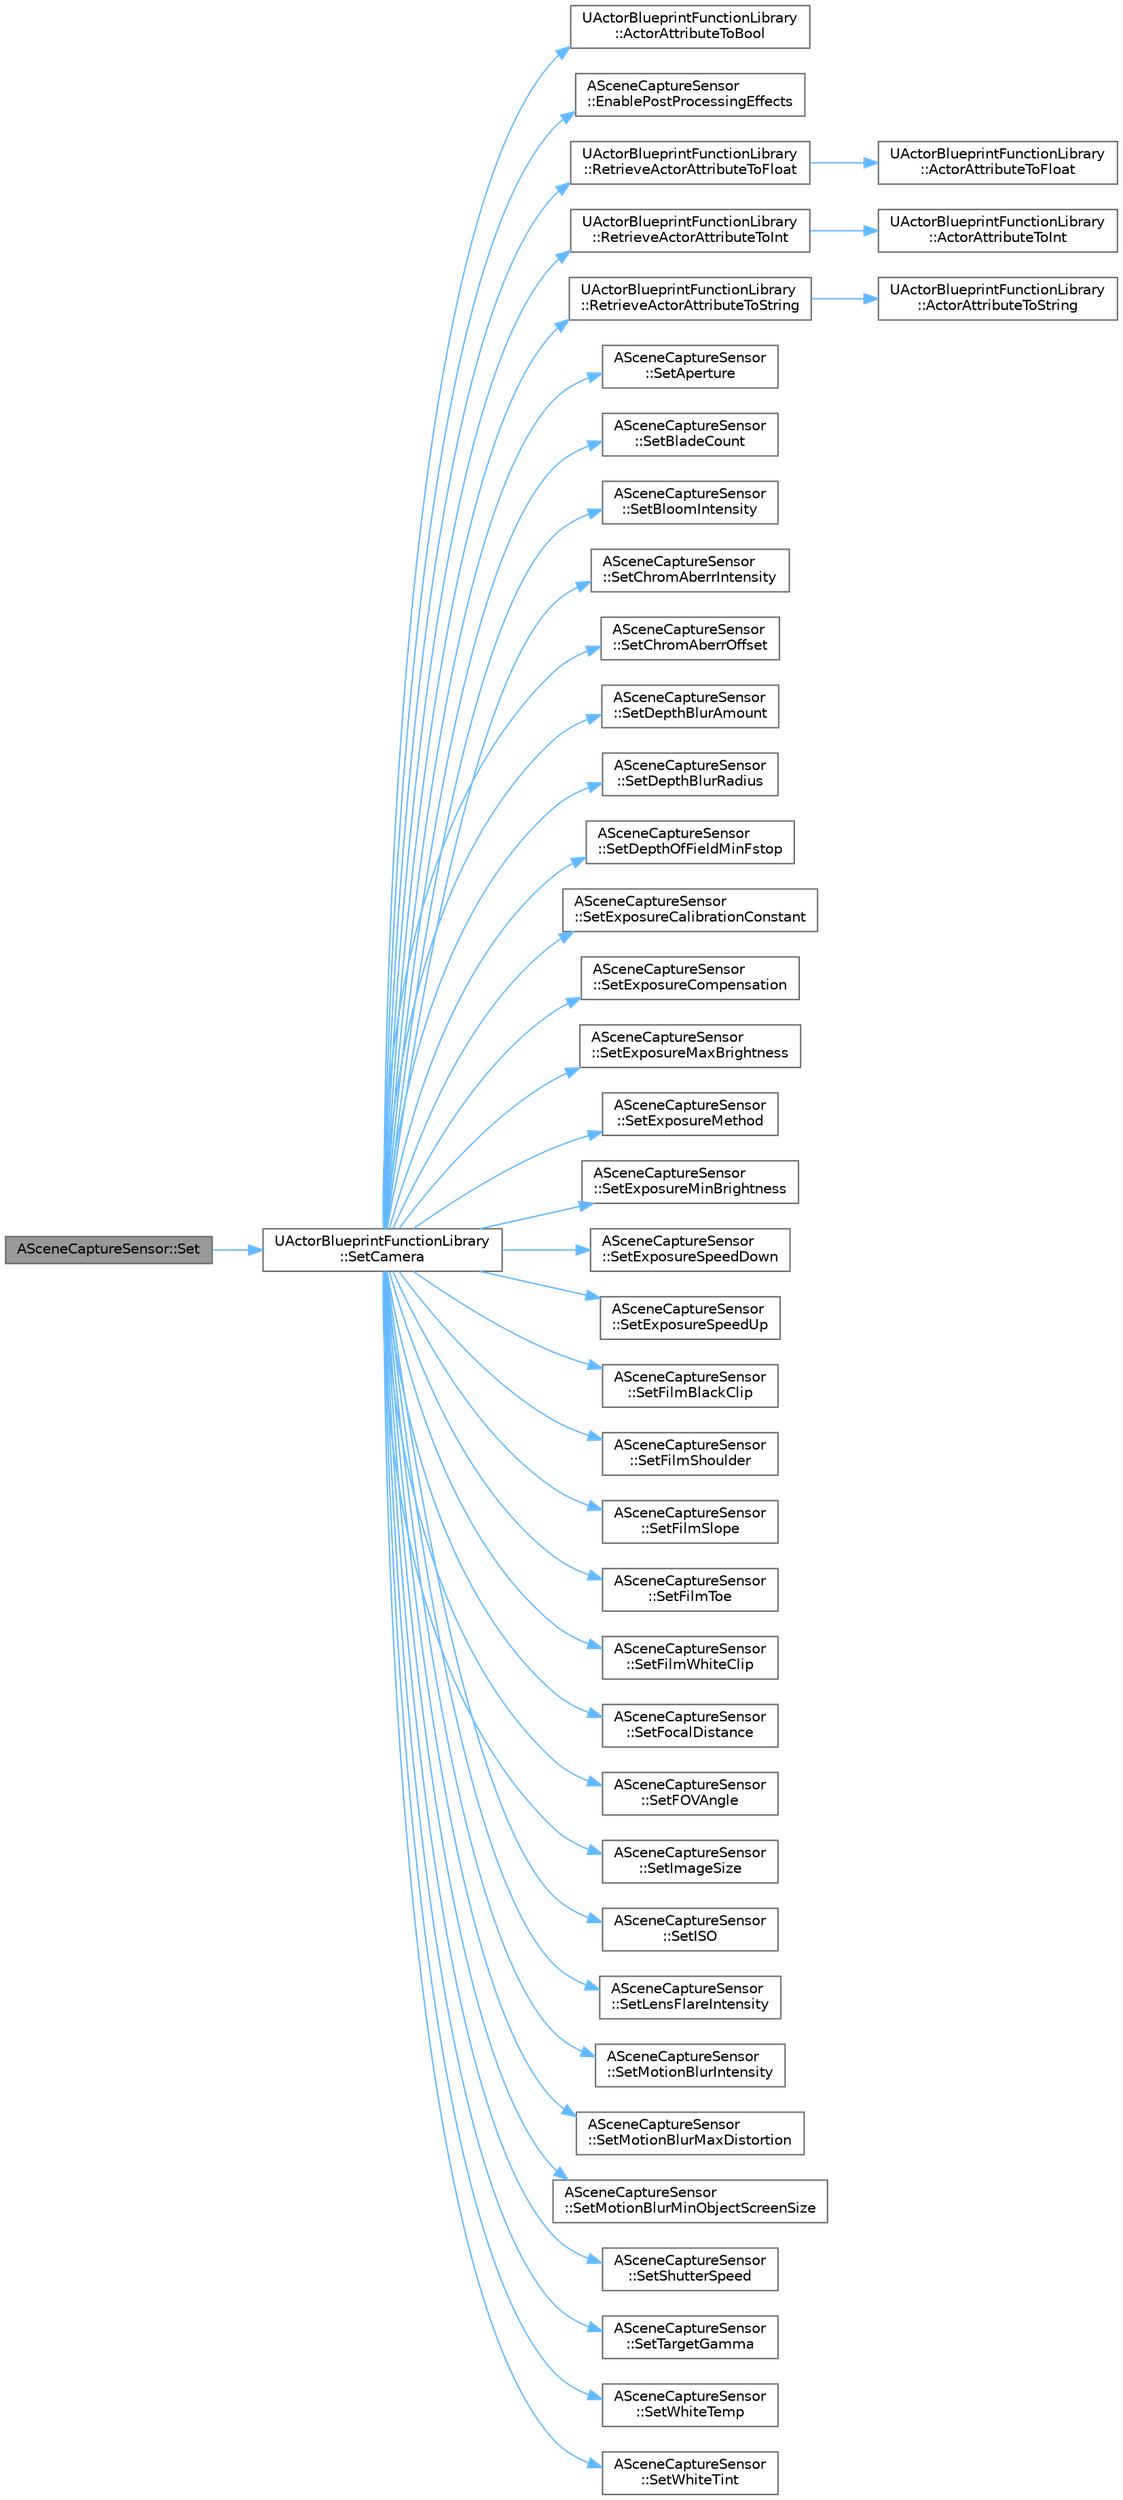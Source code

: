 digraph "ASceneCaptureSensor::Set"
{
 // INTERACTIVE_SVG=YES
 // LATEX_PDF_SIZE
  bgcolor="transparent";
  edge [fontname=Helvetica,fontsize=10,labelfontname=Helvetica,labelfontsize=10];
  node [fontname=Helvetica,fontsize=10,shape=box,height=0.2,width=0.4];
  rankdir="LR";
  Node1 [id="Node000001",label="ASceneCaptureSensor::Set",height=0.2,width=0.4,color="gray40", fillcolor="grey60", style="filled", fontcolor="black",tooltip=" "];
  Node1 -> Node2 [id="edge1_Node000001_Node000002",color="steelblue1",style="solid",tooltip=" "];
  Node2 [id="Node000002",label="UActorBlueprintFunctionLibrary\l::SetCamera",height=0.2,width=0.4,color="grey40", fillcolor="white", style="filled",URL="$dd/da3/classUActorBlueprintFunctionLibrary.html#a6a1fcb0b47cb61691281c6ca5693908f",tooltip=" "];
  Node2 -> Node3 [id="edge2_Node000002_Node000003",color="steelblue1",style="solid",tooltip=" "];
  Node3 [id="Node000003",label="UActorBlueprintFunctionLibrary\l::ActorAttributeToBool",height=0.2,width=0.4,color="grey40", fillcolor="white", style="filled",URL="$dd/da3/classUActorBlueprintFunctionLibrary.html#a00e042d3bf321bb8a8a03df5609e9844",tooltip="============================================================================"];
  Node2 -> Node4 [id="edge3_Node000002_Node000004",color="steelblue1",style="solid",tooltip=" "];
  Node4 [id="Node000004",label="ASceneCaptureSensor\l::EnablePostProcessingEffects",height=0.2,width=0.4,color="grey40", fillcolor="white", style="filled",URL="$d4/d60/classASceneCaptureSensor.html#a51eef5c2f2ca83760fcb1c1d795dc71c",tooltip=" "];
  Node2 -> Node5 [id="edge4_Node000002_Node000005",color="steelblue1",style="solid",tooltip=" "];
  Node5 [id="Node000005",label="UActorBlueprintFunctionLibrary\l::RetrieveActorAttributeToFloat",height=0.2,width=0.4,color="grey40", fillcolor="white", style="filled",URL="$dd/da3/classUActorBlueprintFunctionLibrary.html#a9df033f51ecd7f941548826451bddb74",tooltip=" "];
  Node5 -> Node6 [id="edge5_Node000005_Node000006",color="steelblue1",style="solid",tooltip=" "];
  Node6 [id="Node000006",label="UActorBlueprintFunctionLibrary\l::ActorAttributeToFloat",height=0.2,width=0.4,color="grey40", fillcolor="white", style="filled",URL="$dd/da3/classUActorBlueprintFunctionLibrary.html#a2705e7880e0aaf440b869e95732c841a",tooltip=" "];
  Node2 -> Node7 [id="edge6_Node000002_Node000007",color="steelblue1",style="solid",tooltip=" "];
  Node7 [id="Node000007",label="UActorBlueprintFunctionLibrary\l::RetrieveActorAttributeToInt",height=0.2,width=0.4,color="grey40", fillcolor="white", style="filled",URL="$dd/da3/classUActorBlueprintFunctionLibrary.html#a133abaff7dac1fe73845d942c9305427",tooltip=" "];
  Node7 -> Node8 [id="edge7_Node000007_Node000008",color="steelblue1",style="solid",tooltip=" "];
  Node8 [id="Node000008",label="UActorBlueprintFunctionLibrary\l::ActorAttributeToInt",height=0.2,width=0.4,color="grey40", fillcolor="white", style="filled",URL="$dd/da3/classUActorBlueprintFunctionLibrary.html#ac6896b87d5fb6381abeec9b2ce40b868",tooltip=" "];
  Node2 -> Node9 [id="edge8_Node000002_Node000009",color="steelblue1",style="solid",tooltip=" "];
  Node9 [id="Node000009",label="UActorBlueprintFunctionLibrary\l::RetrieveActorAttributeToString",height=0.2,width=0.4,color="grey40", fillcolor="white", style="filled",URL="$dd/da3/classUActorBlueprintFunctionLibrary.html#a7b7a13caca875b188c8eb5106e9a36ad",tooltip=" "];
  Node9 -> Node10 [id="edge9_Node000009_Node000010",color="steelblue1",style="solid",tooltip=" "];
  Node10 [id="Node000010",label="UActorBlueprintFunctionLibrary\l::ActorAttributeToString",height=0.2,width=0.4,color="grey40", fillcolor="white", style="filled",URL="$dd/da3/classUActorBlueprintFunctionLibrary.html#a89e9c596e2e9b14f14f6448123e11dfd",tooltip=" "];
  Node2 -> Node11 [id="edge10_Node000002_Node000011",color="steelblue1",style="solid",tooltip=" "];
  Node11 [id="Node000011",label="ASceneCaptureSensor\l::SetAperture",height=0.2,width=0.4,color="grey40", fillcolor="white", style="filled",URL="$d4/d60/classASceneCaptureSensor.html#a4e1ff02d966ebc513dc893d54599961b",tooltip=" "];
  Node2 -> Node12 [id="edge11_Node000002_Node000012",color="steelblue1",style="solid",tooltip=" "];
  Node12 [id="Node000012",label="ASceneCaptureSensor\l::SetBladeCount",height=0.2,width=0.4,color="grey40", fillcolor="white", style="filled",URL="$d4/d60/classASceneCaptureSensor.html#a7857bddac2266f0da47365196c53c25b",tooltip=" "];
  Node2 -> Node13 [id="edge12_Node000002_Node000013",color="steelblue1",style="solid",tooltip=" "];
  Node13 [id="Node000013",label="ASceneCaptureSensor\l::SetBloomIntensity",height=0.2,width=0.4,color="grey40", fillcolor="white", style="filled",URL="$d4/d60/classASceneCaptureSensor.html#a89ae32a9801775edf165e37b875218dd",tooltip=" "];
  Node2 -> Node14 [id="edge13_Node000002_Node000014",color="steelblue1",style="solid",tooltip=" "];
  Node14 [id="Node000014",label="ASceneCaptureSensor\l::SetChromAberrIntensity",height=0.2,width=0.4,color="grey40", fillcolor="white", style="filled",URL="$d4/d60/classASceneCaptureSensor.html#a0e438b07f25707c01ddecbefc6894044",tooltip=" "];
  Node2 -> Node15 [id="edge14_Node000002_Node000015",color="steelblue1",style="solid",tooltip=" "];
  Node15 [id="Node000015",label="ASceneCaptureSensor\l::SetChromAberrOffset",height=0.2,width=0.4,color="grey40", fillcolor="white", style="filled",URL="$d4/d60/classASceneCaptureSensor.html#a6386cebd52ef9a8317104b45557a842a",tooltip=" "];
  Node2 -> Node16 [id="edge15_Node000002_Node000016",color="steelblue1",style="solid",tooltip=" "];
  Node16 [id="Node000016",label="ASceneCaptureSensor\l::SetDepthBlurAmount",height=0.2,width=0.4,color="grey40", fillcolor="white", style="filled",URL="$d4/d60/classASceneCaptureSensor.html#a371890bc959b7a17e89f63fe092aa384",tooltip=" "];
  Node2 -> Node17 [id="edge16_Node000002_Node000017",color="steelblue1",style="solid",tooltip=" "];
  Node17 [id="Node000017",label="ASceneCaptureSensor\l::SetDepthBlurRadius",height=0.2,width=0.4,color="grey40", fillcolor="white", style="filled",URL="$d4/d60/classASceneCaptureSensor.html#a5db67c31e1fd7b54bf1bac83c82be809",tooltip=" "];
  Node2 -> Node18 [id="edge17_Node000002_Node000018",color="steelblue1",style="solid",tooltip=" "];
  Node18 [id="Node000018",label="ASceneCaptureSensor\l::SetDepthOfFieldMinFstop",height=0.2,width=0.4,color="grey40", fillcolor="white", style="filled",URL="$d4/d60/classASceneCaptureSensor.html#aa1a4826f634a826306c559721369dce5",tooltip=" "];
  Node2 -> Node19 [id="edge18_Node000002_Node000019",color="steelblue1",style="solid",tooltip=" "];
  Node19 [id="Node000019",label="ASceneCaptureSensor\l::SetExposureCalibrationConstant",height=0.2,width=0.4,color="grey40", fillcolor="white", style="filled",URL="$d4/d60/classASceneCaptureSensor.html#a4da2cae730604abdf22c90f5ad9e870c",tooltip=" "];
  Node2 -> Node20 [id="edge19_Node000002_Node000020",color="steelblue1",style="solid",tooltip=" "];
  Node20 [id="Node000020",label="ASceneCaptureSensor\l::SetExposureCompensation",height=0.2,width=0.4,color="grey40", fillcolor="white", style="filled",URL="$d4/d60/classASceneCaptureSensor.html#a3208a26b042f5ef3844711394fec5168",tooltip=" "];
  Node2 -> Node21 [id="edge20_Node000002_Node000021",color="steelblue1",style="solid",tooltip=" "];
  Node21 [id="Node000021",label="ASceneCaptureSensor\l::SetExposureMaxBrightness",height=0.2,width=0.4,color="grey40", fillcolor="white", style="filled",URL="$d4/d60/classASceneCaptureSensor.html#a37363cd4ee1c9a1ae730f47c52d30d3b",tooltip=" "];
  Node2 -> Node22 [id="edge21_Node000002_Node000022",color="steelblue1",style="solid",tooltip=" "];
  Node22 [id="Node000022",label="ASceneCaptureSensor\l::SetExposureMethod",height=0.2,width=0.4,color="grey40", fillcolor="white", style="filled",URL="$d4/d60/classASceneCaptureSensor.html#a0092efa6a6d8b9cea8209e37e2833456",tooltip=" "];
  Node2 -> Node23 [id="edge22_Node000002_Node000023",color="steelblue1",style="solid",tooltip=" "];
  Node23 [id="Node000023",label="ASceneCaptureSensor\l::SetExposureMinBrightness",height=0.2,width=0.4,color="grey40", fillcolor="white", style="filled",URL="$d4/d60/classASceneCaptureSensor.html#ae96ba3cd0251f12fd440234e42567be1",tooltip=" "];
  Node2 -> Node24 [id="edge23_Node000002_Node000024",color="steelblue1",style="solid",tooltip=" "];
  Node24 [id="Node000024",label="ASceneCaptureSensor\l::SetExposureSpeedDown",height=0.2,width=0.4,color="grey40", fillcolor="white", style="filled",URL="$d4/d60/classASceneCaptureSensor.html#ad10a04680838c365303d24dd0b089c75",tooltip=" "];
  Node2 -> Node25 [id="edge24_Node000002_Node000025",color="steelblue1",style="solid",tooltip=" "];
  Node25 [id="Node000025",label="ASceneCaptureSensor\l::SetExposureSpeedUp",height=0.2,width=0.4,color="grey40", fillcolor="white", style="filled",URL="$d4/d60/classASceneCaptureSensor.html#ae892fa77b7b2bfdbd109cf00d94186c2",tooltip=" "];
  Node2 -> Node26 [id="edge25_Node000002_Node000026",color="steelblue1",style="solid",tooltip=" "];
  Node26 [id="Node000026",label="ASceneCaptureSensor\l::SetFilmBlackClip",height=0.2,width=0.4,color="grey40", fillcolor="white", style="filled",URL="$d4/d60/classASceneCaptureSensor.html#a441631646c5ff1d3fc1d4e53556cbfef",tooltip=" "];
  Node2 -> Node27 [id="edge26_Node000002_Node000027",color="steelblue1",style="solid",tooltip=" "];
  Node27 [id="Node000027",label="ASceneCaptureSensor\l::SetFilmShoulder",height=0.2,width=0.4,color="grey40", fillcolor="white", style="filled",URL="$d4/d60/classASceneCaptureSensor.html#a2a11ba9dbbeaf667a9c8bbfb9e636d95",tooltip=" "];
  Node2 -> Node28 [id="edge27_Node000002_Node000028",color="steelblue1",style="solid",tooltip=" "];
  Node28 [id="Node000028",label="ASceneCaptureSensor\l::SetFilmSlope",height=0.2,width=0.4,color="grey40", fillcolor="white", style="filled",URL="$d4/d60/classASceneCaptureSensor.html#adc8e97722bafa96d9f6afa3f74963fa8",tooltip=" "];
  Node2 -> Node29 [id="edge28_Node000002_Node000029",color="steelblue1",style="solid",tooltip=" "];
  Node29 [id="Node000029",label="ASceneCaptureSensor\l::SetFilmToe",height=0.2,width=0.4,color="grey40", fillcolor="white", style="filled",URL="$d4/d60/classASceneCaptureSensor.html#ac880c85861188db5a74e31a2c7b0d78b",tooltip=" "];
  Node2 -> Node30 [id="edge29_Node000002_Node000030",color="steelblue1",style="solid",tooltip=" "];
  Node30 [id="Node000030",label="ASceneCaptureSensor\l::SetFilmWhiteClip",height=0.2,width=0.4,color="grey40", fillcolor="white", style="filled",URL="$d4/d60/classASceneCaptureSensor.html#a890a83168a175e4d5b107d184d946693",tooltip=" "];
  Node2 -> Node31 [id="edge30_Node000002_Node000031",color="steelblue1",style="solid",tooltip=" "];
  Node31 [id="Node000031",label="ASceneCaptureSensor\l::SetFocalDistance",height=0.2,width=0.4,color="grey40", fillcolor="white", style="filled",URL="$d4/d60/classASceneCaptureSensor.html#a5e1a81f56b420dfdffe88086cafe25e6",tooltip=" "];
  Node2 -> Node32 [id="edge31_Node000002_Node000032",color="steelblue1",style="solid",tooltip=" "];
  Node32 [id="Node000032",label="ASceneCaptureSensor\l::SetFOVAngle",height=0.2,width=0.4,color="grey40", fillcolor="white", style="filled",URL="$d4/d60/classASceneCaptureSensor.html#a009e958270035d4b1f23d346e1e234fe",tooltip=" "];
  Node2 -> Node33 [id="edge32_Node000002_Node000033",color="steelblue1",style="solid",tooltip=" "];
  Node33 [id="Node000033",label="ASceneCaptureSensor\l::SetImageSize",height=0.2,width=0.4,color="grey40", fillcolor="white", style="filled",URL="$d4/d60/classASceneCaptureSensor.html#a0b8ed817d3b5e42fe88cb13c1833ebcc",tooltip=" "];
  Node2 -> Node34 [id="edge33_Node000002_Node000034",color="steelblue1",style="solid",tooltip=" "];
  Node34 [id="Node000034",label="ASceneCaptureSensor\l::SetISO",height=0.2,width=0.4,color="grey40", fillcolor="white", style="filled",URL="$d4/d60/classASceneCaptureSensor.html#a1137aa045f29b0a14ab0e8d337c007fa",tooltip=" "];
  Node2 -> Node35 [id="edge34_Node000002_Node000035",color="steelblue1",style="solid",tooltip=" "];
  Node35 [id="Node000035",label="ASceneCaptureSensor\l::SetLensFlareIntensity",height=0.2,width=0.4,color="grey40", fillcolor="white", style="filled",URL="$d4/d60/classASceneCaptureSensor.html#a77cb49699e5cc2640000d9753650d204",tooltip=" "];
  Node2 -> Node36 [id="edge35_Node000002_Node000036",color="steelblue1",style="solid",tooltip=" "];
  Node36 [id="Node000036",label="ASceneCaptureSensor\l::SetMotionBlurIntensity",height=0.2,width=0.4,color="grey40", fillcolor="white", style="filled",URL="$d4/d60/classASceneCaptureSensor.html#a8a44f10a532be2d56e8a10c42aff6ef7",tooltip=" "];
  Node2 -> Node37 [id="edge36_Node000002_Node000037",color="steelblue1",style="solid",tooltip=" "];
  Node37 [id="Node000037",label="ASceneCaptureSensor\l::SetMotionBlurMaxDistortion",height=0.2,width=0.4,color="grey40", fillcolor="white", style="filled",URL="$d4/d60/classASceneCaptureSensor.html#a3717d837aa309c9bd45b596df0aa0dea",tooltip=" "];
  Node2 -> Node38 [id="edge37_Node000002_Node000038",color="steelblue1",style="solid",tooltip=" "];
  Node38 [id="Node000038",label="ASceneCaptureSensor\l::SetMotionBlurMinObjectScreenSize",height=0.2,width=0.4,color="grey40", fillcolor="white", style="filled",URL="$d4/d60/classASceneCaptureSensor.html#a154d46a3eb0c97974399c07ae44e603d",tooltip=" "];
  Node2 -> Node39 [id="edge38_Node000002_Node000039",color="steelblue1",style="solid",tooltip=" "];
  Node39 [id="Node000039",label="ASceneCaptureSensor\l::SetShutterSpeed",height=0.2,width=0.4,color="grey40", fillcolor="white", style="filled",URL="$d4/d60/classASceneCaptureSensor.html#a031568eac04003e2783eeae904fb892a",tooltip=" "];
  Node2 -> Node40 [id="edge39_Node000002_Node000040",color="steelblue1",style="solid",tooltip=" "];
  Node40 [id="Node000040",label="ASceneCaptureSensor\l::SetTargetGamma",height=0.2,width=0.4,color="grey40", fillcolor="white", style="filled",URL="$d4/d60/classASceneCaptureSensor.html#aa1049962606392f33d9feca6c55c10f3",tooltip=" "];
  Node2 -> Node41 [id="edge40_Node000002_Node000041",color="steelblue1",style="solid",tooltip=" "];
  Node41 [id="Node000041",label="ASceneCaptureSensor\l::SetWhiteTemp",height=0.2,width=0.4,color="grey40", fillcolor="white", style="filled",URL="$d4/d60/classASceneCaptureSensor.html#a436f082ff1b5b90f064e9b9dfa92bb92",tooltip=" "];
  Node2 -> Node42 [id="edge41_Node000002_Node000042",color="steelblue1",style="solid",tooltip=" "];
  Node42 [id="Node000042",label="ASceneCaptureSensor\l::SetWhiteTint",height=0.2,width=0.4,color="grey40", fillcolor="white", style="filled",URL="$d4/d60/classASceneCaptureSensor.html#abba2b3e6d96d2be8d7f68e9773d88964",tooltip=" "];
}
